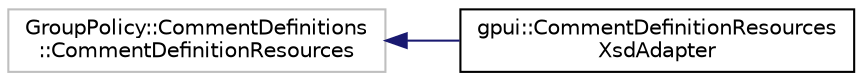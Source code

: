 digraph "Graphical Class Hierarchy"
{
 // LATEX_PDF_SIZE
  edge [fontname="Helvetica",fontsize="10",labelfontname="Helvetica",labelfontsize="10"];
  node [fontname="Helvetica",fontsize="10",shape=record];
  rankdir="LR";
  Node48 [label="GroupPolicy::CommentDefinitions\l::CommentDefinitionResources",height=0.2,width=0.4,color="grey75", fillcolor="white", style="filled",tooltip=" "];
  Node48 -> Node0 [dir="back",color="midnightblue",fontsize="10",style="solid",fontname="Helvetica"];
  Node0 [label="gpui::CommentDefinitionResources\lXsdAdapter",height=0.2,width=0.4,color="black", fillcolor="white", style="filled",URL="$classgpui_1_1_comment_definition_resources_xsd_adapter.html",tooltip=" "];
}
